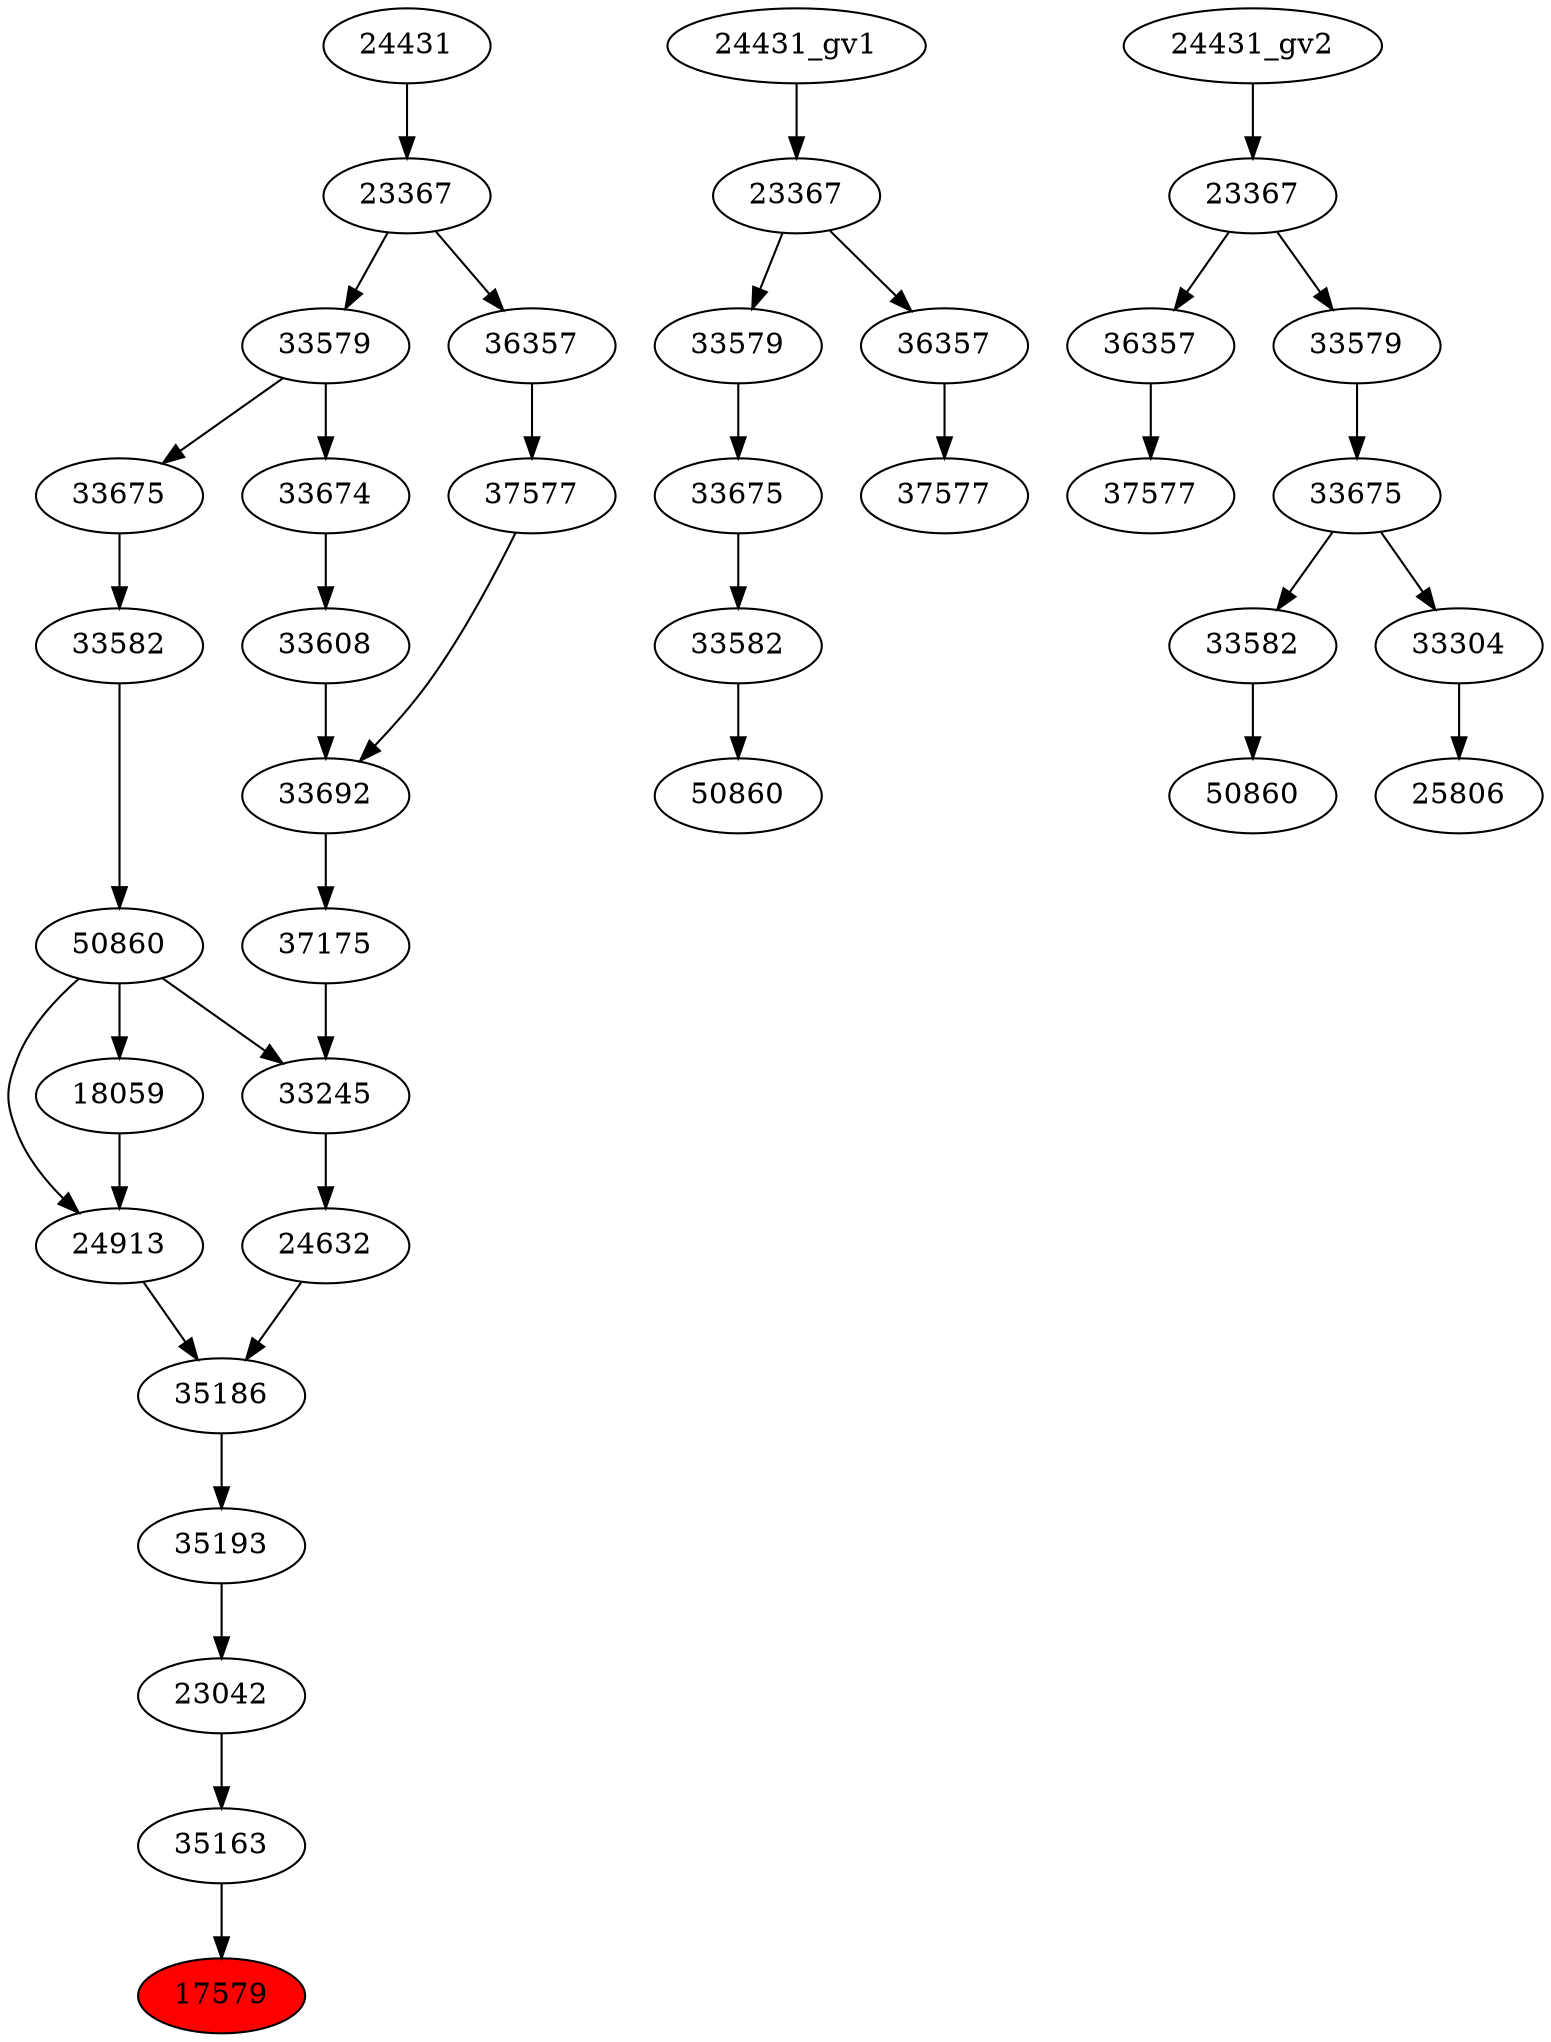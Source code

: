 strict digraph root {
	node [label="\N"];
	{
		node [fillcolor="",
			label="\N",
			style=""
		];
		17579		 [fillcolor=red,
			label=17579,
			style=filled];
		35163		 [label=35163];
		35163 -> 17579;
		23042		 [label=23042];
		23042 -> 35163;
		35193		 [label=35193];
		35193 -> 23042;
		35186		 [label=35186];
		35186 -> 35193;
		24632		 [label=24632];
		24632 -> 35186;
		24913		 [label=24913];
		24913 -> 35186;
		33245		 [label=33245];
		33245 -> 24632;
		18059		 [label=18059];
		18059 -> 24913;
		50860		 [label=50860];
		50860 -> 24913;
		50860 -> 33245;
		50860 -> 18059;
		37175		 [label=37175];
		37175 -> 33245;
		33582		 [label=33582];
		33582 -> 50860;
		33692		 [label=33692];
		33692 -> 37175;
		33675		 [label=33675];
		33675 -> 33582;
		33608		 [label=33608];
		33608 -> 33692;
		37577		 [label=37577];
		37577 -> 33692;
		33579		 [label=33579];
		33579 -> 33675;
		33674		 [label=33674];
		33579 -> 33674;
		33674 -> 33608;
		36357		 [label=36357];
		36357 -> 37577;
		23367		 [label=23367];
		23367 -> 33579;
		23367 -> 36357;
		24431		 [label=24431];
		24431 -> 23367;
	}
	{
		node [label="\N"];
		"50860_gv1"		 [label=50860];
		"33582_gv1"		 [label=33582];
		"33582_gv1" -> "50860_gv1";
		"33675_gv1"		 [label=33675];
		"33675_gv1" -> "33582_gv1";
		"33579_gv1"		 [label=33579];
		"33579_gv1" -> "33675_gv1";
		"37577_gv1"		 [label=37577];
		"36357_gv1"		 [label=36357];
		"36357_gv1" -> "37577_gv1";
		"23367_gv1"		 [label=23367];
		"23367_gv1" -> "33579_gv1";
		"23367_gv1" -> "36357_gv1";
		"24431_gv1" -> "23367_gv1";
	}
	{
		node [label="\N"];
		"50860_gv2"		 [label=50860];
		"33582_gv2"		 [label=33582];
		"33582_gv2" -> "50860_gv2";
		25806		 [label=25806];
		33304		 [label=33304];
		33304 -> 25806;
		"37577_gv2"		 [label=37577];
		"36357_gv2"		 [label=36357];
		"36357_gv2" -> "37577_gv2";
		"33675_gv2"		 [label=33675];
		"33675_gv2" -> "33582_gv2";
		"33675_gv2" -> 33304;
		"23367_gv2"		 [label=23367];
		"23367_gv2" -> "36357_gv2";
		"33579_gv2"		 [label=33579];
		"23367_gv2" -> "33579_gv2";
		"33579_gv2" -> "33675_gv2";
		"24431_gv2" -> "23367_gv2";
	}
}
